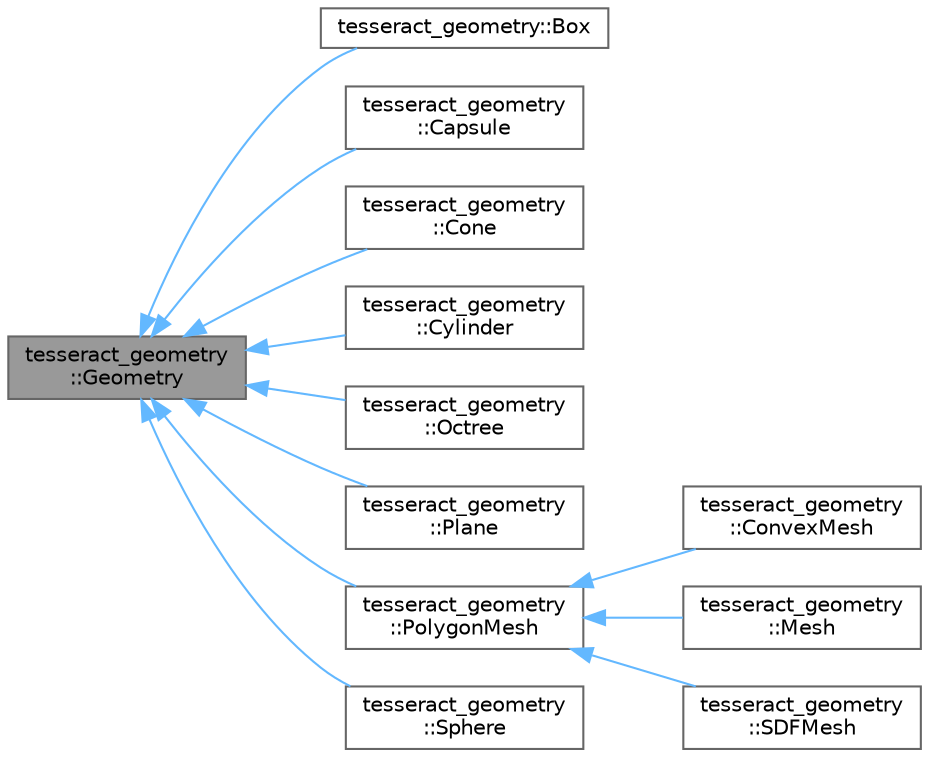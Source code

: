 digraph "tesseract_geometry::Geometry"
{
 // LATEX_PDF_SIZE
  bgcolor="transparent";
  edge [fontname=Helvetica,fontsize=10,labelfontname=Helvetica,labelfontsize=10];
  node [fontname=Helvetica,fontsize=10,shape=box,height=0.2,width=0.4];
  rankdir="LR";
  Node1 [label="tesseract_geometry\l::Geometry",height=0.2,width=0.4,color="gray40", fillcolor="grey60", style="filled", fontcolor="black",tooltip=" "];
  Node1 -> Node2 [dir="back",color="steelblue1",style="solid"];
  Node2 [label="tesseract_geometry::Box",height=0.2,width=0.4,color="gray40", fillcolor="white", style="filled",URL="$d2/d71/classtesseract__geometry_1_1Box.html",tooltip=" "];
  Node1 -> Node3 [dir="back",color="steelblue1",style="solid"];
  Node3 [label="tesseract_geometry\l::Capsule",height=0.2,width=0.4,color="gray40", fillcolor="white", style="filled",URL="$de/d7b/classtesseract__geometry_1_1Capsule.html",tooltip=" "];
  Node1 -> Node4 [dir="back",color="steelblue1",style="solid"];
  Node4 [label="tesseract_geometry\l::Cone",height=0.2,width=0.4,color="gray40", fillcolor="white", style="filled",URL="$db/d3e/classtesseract__geometry_1_1Cone.html",tooltip=" "];
  Node1 -> Node5 [dir="back",color="steelblue1",style="solid"];
  Node5 [label="tesseract_geometry\l::Cylinder",height=0.2,width=0.4,color="gray40", fillcolor="white", style="filled",URL="$d6/db5/classtesseract__geometry_1_1Cylinder.html",tooltip=" "];
  Node1 -> Node6 [dir="back",color="steelblue1",style="solid"];
  Node6 [label="tesseract_geometry\l::Octree",height=0.2,width=0.4,color="gray40", fillcolor="white", style="filled",URL="$d3/d4b/classtesseract__geometry_1_1Octree.html",tooltip=" "];
  Node1 -> Node7 [dir="back",color="steelblue1",style="solid"];
  Node7 [label="tesseract_geometry\l::Plane",height=0.2,width=0.4,color="gray40", fillcolor="white", style="filled",URL="$d5/df0/classtesseract__geometry_1_1Plane.html",tooltip=" "];
  Node1 -> Node8 [dir="back",color="steelblue1",style="solid"];
  Node8 [label="tesseract_geometry\l::PolygonMesh",height=0.2,width=0.4,color="gray40", fillcolor="white", style="filled",URL="$d8/dc9/classtesseract__geometry_1_1PolygonMesh.html",tooltip=" "];
  Node8 -> Node9 [dir="back",color="steelblue1",style="solid"];
  Node9 [label="tesseract_geometry\l::ConvexMesh",height=0.2,width=0.4,color="gray40", fillcolor="white", style="filled",URL="$d9/d63/classtesseract__geometry_1_1ConvexMesh.html",tooltip=" "];
  Node8 -> Node10 [dir="back",color="steelblue1",style="solid"];
  Node10 [label="tesseract_geometry\l::Mesh",height=0.2,width=0.4,color="gray40", fillcolor="white", style="filled",URL="$d4/d98/classtesseract__geometry_1_1Mesh.html",tooltip=" "];
  Node8 -> Node11 [dir="back",color="steelblue1",style="solid"];
  Node11 [label="tesseract_geometry\l::SDFMesh",height=0.2,width=0.4,color="gray40", fillcolor="white", style="filled",URL="$d8/d3b/classtesseract__geometry_1_1SDFMesh.html",tooltip=" "];
  Node1 -> Node12 [dir="back",color="steelblue1",style="solid"];
  Node12 [label="tesseract_geometry\l::Sphere",height=0.2,width=0.4,color="gray40", fillcolor="white", style="filled",URL="$de/dcb/classtesseract__geometry_1_1Sphere.html",tooltip=" "];
}
